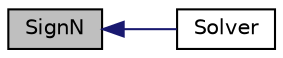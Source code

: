 digraph "SignN"
{
  edge [fontname="Helvetica",fontsize="10",labelfontname="Helvetica",labelfontsize="10"];
  node [fontname="Helvetica",fontsize="10",shape=record];
  rankdir="LR";
  Node390 [label="SignN",height=0.2,width=0.4,color="black", fillcolor="grey75", style="filled", fontcolor="black"];
  Node390 -> Node391 [dir="back",color="midnightblue",fontsize="10",style="solid",fontname="Helvetica"];
  Node391 [label="Solver",height=0.2,width=0.4,color="black", fillcolor="white", style="filled",URL="$de/d7f/script_8h.html#a8e31b29d5a654a570c493f7aa9c3abd9"];
}
